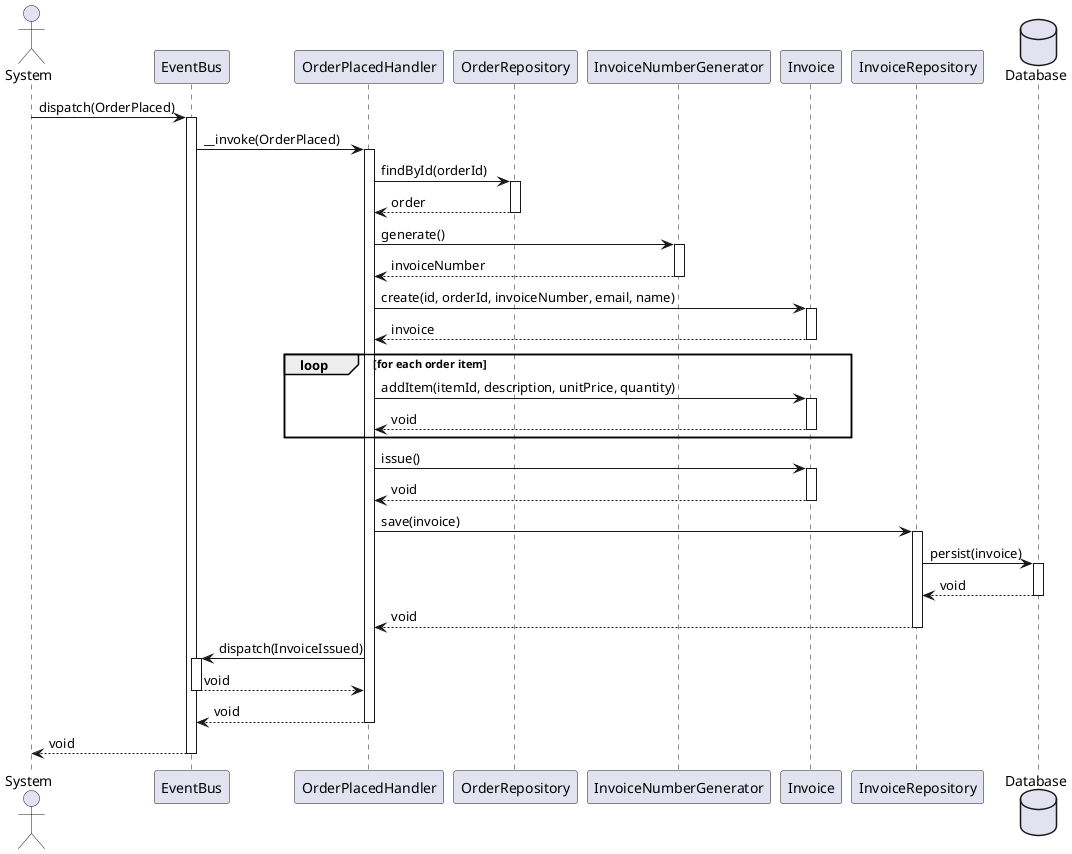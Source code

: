 @startuml Issue Invoice Sequence Diagram

actor "System" as System
participant "EventBus" as EventBus
participant "OrderPlacedHandler" as Handler
participant "OrderRepository" as OrderRepo
participant "InvoiceNumberGenerator" as Generator
participant "Invoice" as Invoice
participant "InvoiceRepository" as InvoiceRepo
database "Database" as DB

System -> EventBus: dispatch(OrderPlaced)
activate EventBus

EventBus -> Handler: __invoke(OrderPlaced)
activate Handler

Handler -> OrderRepo: findById(orderId)
activate OrderRepo
OrderRepo --> Handler: order
deactivate OrderRepo

Handler -> Generator: generate()
activate Generator
Generator --> Handler: invoiceNumber
deactivate Generator

Handler -> Invoice: create(id, orderId, invoiceNumber, email, name)
activate Invoice
Invoice --> Handler: invoice
deactivate Invoice

loop for each order item
    Handler -> Invoice: addItem(itemId, description, unitPrice, quantity)
    activate Invoice
    Invoice --> Handler: void
    deactivate Invoice
end

Handler -> Invoice: issue()
activate Invoice
Invoice --> Handler: void
deactivate Invoice

Handler -> InvoiceRepo: save(invoice)
activate InvoiceRepo

InvoiceRepo -> DB: persist(invoice)
activate DB
DB --> InvoiceRepo: void
deactivate DB

InvoiceRepo --> Handler: void
deactivate InvoiceRepo

Handler -> EventBus: dispatch(InvoiceIssued)
activate EventBus
EventBus --> Handler: void
deactivate EventBus

Handler --> EventBus: void
deactivate Handler

EventBus --> System: void
deactivate EventBus

@enduml
